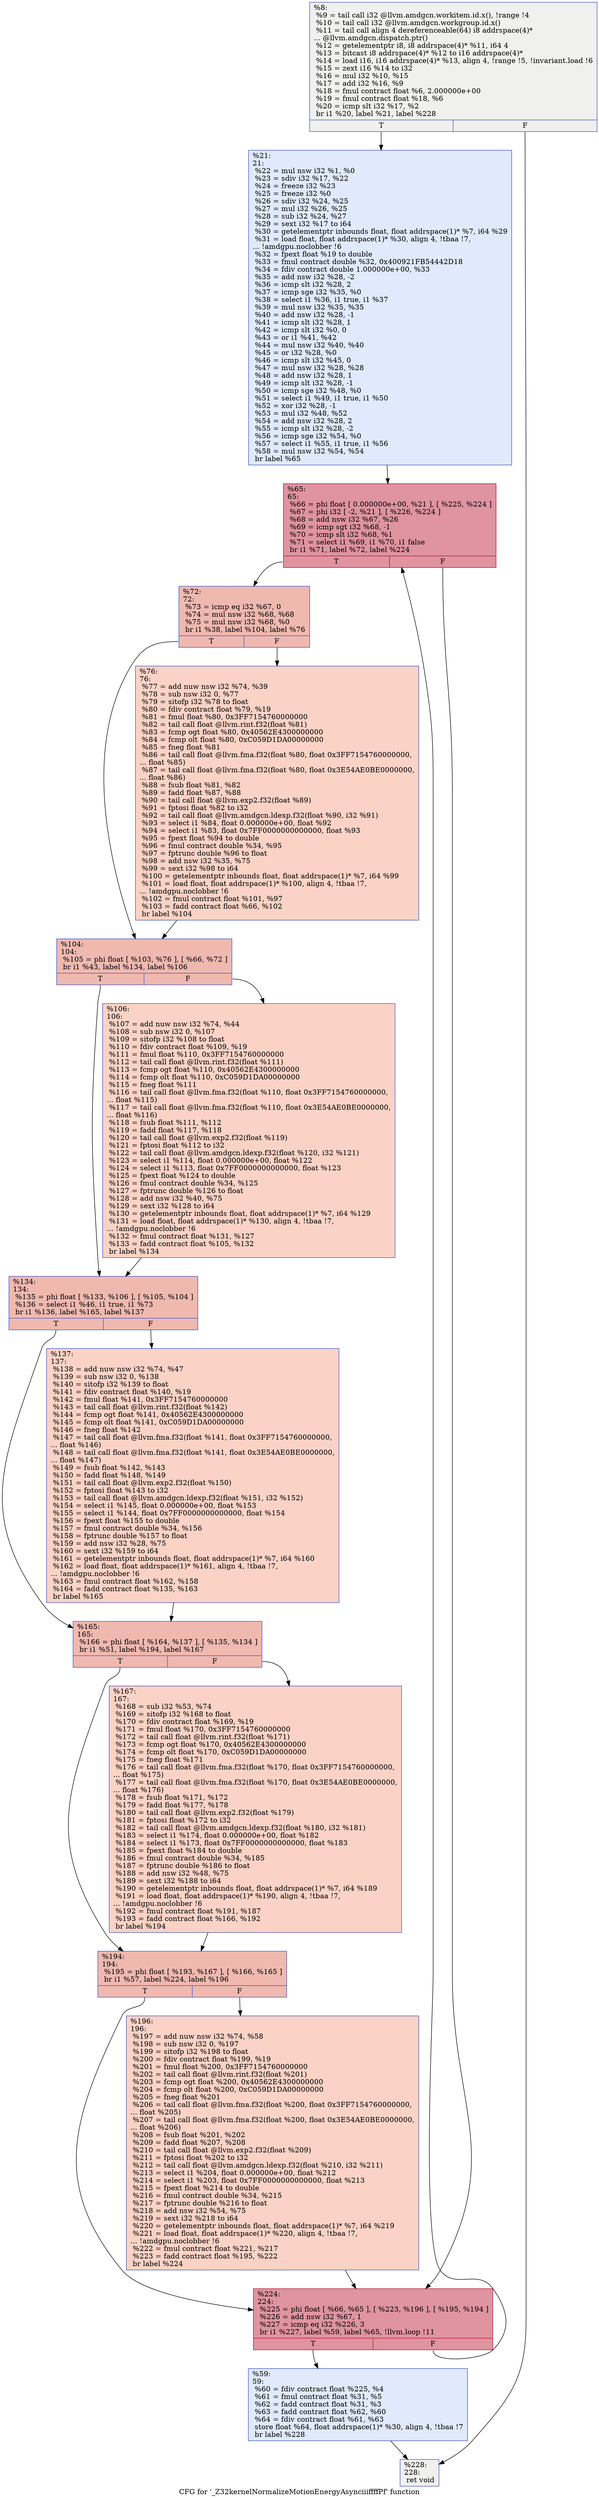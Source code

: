 digraph "CFG for '_Z32kernelNormalizeMotionEnergyAsynciiiffffPf' function" {
	label="CFG for '_Z32kernelNormalizeMotionEnergyAsynciiiffffPf' function";

	Node0x6196890 [shape=record,color="#3d50c3ff", style=filled, fillcolor="#dedcdb70",label="{%8:\l  %9 = tail call i32 @llvm.amdgcn.workitem.id.x(), !range !4\l  %10 = tail call i32 @llvm.amdgcn.workgroup.id.x()\l  %11 = tail call align 4 dereferenceable(64) i8 addrspace(4)*\l... @llvm.amdgcn.dispatch.ptr()\l  %12 = getelementptr i8, i8 addrspace(4)* %11, i64 4\l  %13 = bitcast i8 addrspace(4)* %12 to i16 addrspace(4)*\l  %14 = load i16, i16 addrspace(4)* %13, align 4, !range !5, !invariant.load !6\l  %15 = zext i16 %14 to i32\l  %16 = mul i32 %10, %15\l  %17 = add i32 %16, %9\l  %18 = fmul contract float %6, 2.000000e+00\l  %19 = fmul contract float %18, %6\l  %20 = icmp slt i32 %17, %2\l  br i1 %20, label %21, label %228\l|{<s0>T|<s1>F}}"];
	Node0x6196890:s0 -> Node0x6199370;
	Node0x6196890:s1 -> Node0x6199400;
	Node0x6199370 [shape=record,color="#3d50c3ff", style=filled, fillcolor="#b9d0f970",label="{%21:\l21:                                               \l  %22 = mul nsw i32 %1, %0\l  %23 = sdiv i32 %17, %22\l  %24 = freeze i32 %23\l  %25 = freeze i32 %0\l  %26 = sdiv i32 %24, %25\l  %27 = mul i32 %26, %25\l  %28 = sub i32 %24, %27\l  %29 = sext i32 %17 to i64\l  %30 = getelementptr inbounds float, float addrspace(1)* %7, i64 %29\l  %31 = load float, float addrspace(1)* %30, align 4, !tbaa !7,\l... !amdgpu.noclobber !6\l  %32 = fpext float %19 to double\l  %33 = fmul contract double %32, 0x400921FB54442D18\l  %34 = fdiv contract double 1.000000e+00, %33\l  %35 = add nsw i32 %28, -2\l  %36 = icmp slt i32 %28, 2\l  %37 = icmp sge i32 %35, %0\l  %38 = select i1 %36, i1 true, i1 %37\l  %39 = mul nsw i32 %35, %35\l  %40 = add nsw i32 %28, -1\l  %41 = icmp slt i32 %28, 1\l  %42 = icmp slt i32 %0, 0\l  %43 = or i1 %41, %42\l  %44 = mul nsw i32 %40, %40\l  %45 = or i32 %28, %0\l  %46 = icmp slt i32 %45, 0\l  %47 = mul nsw i32 %28, %28\l  %48 = add nsw i32 %28, 1\l  %49 = icmp slt i32 %28, -1\l  %50 = icmp sge i32 %48, %0\l  %51 = select i1 %49, i1 true, i1 %50\l  %52 = xor i32 %28, -1\l  %53 = mul i32 %48, %52\l  %54 = add nsw i32 %28, 2\l  %55 = icmp slt i32 %28, -2\l  %56 = icmp sge i32 %54, %0\l  %57 = select i1 %55, i1 true, i1 %56\l  %58 = mul nsw i32 %54, %54\l  br label %65\l}"];
	Node0x6199370 -> Node0x619b3e0;
	Node0x619b4e0 [shape=record,color="#3d50c3ff", style=filled, fillcolor="#b9d0f970",label="{%59:\l59:                                               \l  %60 = fdiv contract float %225, %4\l  %61 = fmul contract float %31, %5\l  %62 = fadd contract float %31, %3\l  %63 = fadd contract float %62, %60\l  %64 = fdiv contract float %61, %63\l  store float %64, float addrspace(1)* %30, align 4, !tbaa !7\l  br label %228\l}"];
	Node0x619b4e0 -> Node0x6199400;
	Node0x619b3e0 [shape=record,color="#b70d28ff", style=filled, fillcolor="#b70d2870",label="{%65:\l65:                                               \l  %66 = phi float [ 0.000000e+00, %21 ], [ %225, %224 ]\l  %67 = phi i32 [ -2, %21 ], [ %226, %224 ]\l  %68 = add nsw i32 %67, %26\l  %69 = icmp sgt i32 %68, -1\l  %70 = icmp slt i32 %68, %1\l  %71 = select i1 %69, i1 %70, i1 false\l  br i1 %71, label %72, label %224\l|{<s0>T|<s1>F}}"];
	Node0x619b3e0:s0 -> Node0x619c670;
	Node0x619b3e0:s1 -> Node0x619a370;
	Node0x619c670 [shape=record,color="#3d50c3ff", style=filled, fillcolor="#de614d70",label="{%72:\l72:                                               \l  %73 = icmp eq i32 %67, 0\l  %74 = mul nsw i32 %68, %68\l  %75 = mul nsw i32 %68, %0\l  br i1 %38, label %104, label %76\l|{<s0>T|<s1>F}}"];
	Node0x619c670:s0 -> Node0x619c960;
	Node0x619c670:s1 -> Node0x619c9b0;
	Node0x619c9b0 [shape=record,color="#3d50c3ff", style=filled, fillcolor="#f59c7d70",label="{%76:\l76:                                               \l  %77 = add nuw nsw i32 %74, %39\l  %78 = sub nsw i32 0, %77\l  %79 = sitofp i32 %78 to float\l  %80 = fdiv contract float %79, %19\l  %81 = fmul float %80, 0x3FF7154760000000\l  %82 = tail call float @llvm.rint.f32(float %81)\l  %83 = fcmp ogt float %80, 0x40562E4300000000\l  %84 = fcmp olt float %80, 0xC059D1DA00000000\l  %85 = fneg float %81\l  %86 = tail call float @llvm.fma.f32(float %80, float 0x3FF7154760000000,\l... float %85)\l  %87 = tail call float @llvm.fma.f32(float %80, float 0x3E54AE0BE0000000,\l... float %86)\l  %88 = fsub float %81, %82\l  %89 = fadd float %87, %88\l  %90 = tail call float @llvm.exp2.f32(float %89)\l  %91 = fptosi float %82 to i32\l  %92 = tail call float @llvm.amdgcn.ldexp.f32(float %90, i32 %91)\l  %93 = select i1 %84, float 0.000000e+00, float %92\l  %94 = select i1 %83, float 0x7FF0000000000000, float %93\l  %95 = fpext float %94 to double\l  %96 = fmul contract double %34, %95\l  %97 = fptrunc double %96 to float\l  %98 = add nsw i32 %35, %75\l  %99 = sext i32 %98 to i64\l  %100 = getelementptr inbounds float, float addrspace(1)* %7, i64 %99\l  %101 = load float, float addrspace(1)* %100, align 4, !tbaa !7,\l... !amdgpu.noclobber !6\l  %102 = fmul contract float %101, %97\l  %103 = fadd contract float %66, %102\l  br label %104\l}"];
	Node0x619c9b0 -> Node0x619c960;
	Node0x619c960 [shape=record,color="#3d50c3ff", style=filled, fillcolor="#de614d70",label="{%104:\l104:                                              \l  %105 = phi float [ %103, %76 ], [ %66, %72 ]\l  br i1 %43, label %134, label %106\l|{<s0>T|<s1>F}}"];
	Node0x619c960:s0 -> Node0x619e3c0;
	Node0x619c960:s1 -> Node0x619e410;
	Node0x619e410 [shape=record,color="#3d50c3ff", style=filled, fillcolor="#f59c7d70",label="{%106:\l106:                                              \l  %107 = add nuw nsw i32 %74, %44\l  %108 = sub nsw i32 0, %107\l  %109 = sitofp i32 %108 to float\l  %110 = fdiv contract float %109, %19\l  %111 = fmul float %110, 0x3FF7154760000000\l  %112 = tail call float @llvm.rint.f32(float %111)\l  %113 = fcmp ogt float %110, 0x40562E4300000000\l  %114 = fcmp olt float %110, 0xC059D1DA00000000\l  %115 = fneg float %111\l  %116 = tail call float @llvm.fma.f32(float %110, float 0x3FF7154760000000,\l... float %115)\l  %117 = tail call float @llvm.fma.f32(float %110, float 0x3E54AE0BE0000000,\l... float %116)\l  %118 = fsub float %111, %112\l  %119 = fadd float %117, %118\l  %120 = tail call float @llvm.exp2.f32(float %119)\l  %121 = fptosi float %112 to i32\l  %122 = tail call float @llvm.amdgcn.ldexp.f32(float %120, i32 %121)\l  %123 = select i1 %114, float 0.000000e+00, float %122\l  %124 = select i1 %113, float 0x7FF0000000000000, float %123\l  %125 = fpext float %124 to double\l  %126 = fmul contract double %34, %125\l  %127 = fptrunc double %126 to float\l  %128 = add nsw i32 %40, %75\l  %129 = sext i32 %128 to i64\l  %130 = getelementptr inbounds float, float addrspace(1)* %7, i64 %129\l  %131 = load float, float addrspace(1)* %130, align 4, !tbaa !7,\l... !amdgpu.noclobber !6\l  %132 = fmul contract float %131, %127\l  %133 = fadd contract float %105, %132\l  br label %134\l}"];
	Node0x619e410 -> Node0x619e3c0;
	Node0x619e3c0 [shape=record,color="#3d50c3ff", style=filled, fillcolor="#de614d70",label="{%134:\l134:                                              \l  %135 = phi float [ %133, %106 ], [ %105, %104 ]\l  %136 = select i1 %46, i1 true, i1 %73\l  br i1 %136, label %165, label %137\l|{<s0>T|<s1>F}}"];
	Node0x619e3c0:s0 -> Node0x619fc30;
	Node0x619e3c0:s1 -> Node0x619fc80;
	Node0x619fc80 [shape=record,color="#3d50c3ff", style=filled, fillcolor="#f59c7d70",label="{%137:\l137:                                              \l  %138 = add nuw nsw i32 %74, %47\l  %139 = sub nsw i32 0, %138\l  %140 = sitofp i32 %139 to float\l  %141 = fdiv contract float %140, %19\l  %142 = fmul float %141, 0x3FF7154760000000\l  %143 = tail call float @llvm.rint.f32(float %142)\l  %144 = fcmp ogt float %141, 0x40562E4300000000\l  %145 = fcmp olt float %141, 0xC059D1DA00000000\l  %146 = fneg float %142\l  %147 = tail call float @llvm.fma.f32(float %141, float 0x3FF7154760000000,\l... float %146)\l  %148 = tail call float @llvm.fma.f32(float %141, float 0x3E54AE0BE0000000,\l... float %147)\l  %149 = fsub float %142, %143\l  %150 = fadd float %148, %149\l  %151 = tail call float @llvm.exp2.f32(float %150)\l  %152 = fptosi float %143 to i32\l  %153 = tail call float @llvm.amdgcn.ldexp.f32(float %151, i32 %152)\l  %154 = select i1 %145, float 0.000000e+00, float %153\l  %155 = select i1 %144, float 0x7FF0000000000000, float %154\l  %156 = fpext float %155 to double\l  %157 = fmul contract double %34, %156\l  %158 = fptrunc double %157 to float\l  %159 = add nsw i32 %28, %75\l  %160 = sext i32 %159 to i64\l  %161 = getelementptr inbounds float, float addrspace(1)* %7, i64 %160\l  %162 = load float, float addrspace(1)* %161, align 4, !tbaa !7,\l... !amdgpu.noclobber !6\l  %163 = fmul contract float %162, %158\l  %164 = fadd contract float %135, %163\l  br label %165\l}"];
	Node0x619fc80 -> Node0x619fc30;
	Node0x619fc30 [shape=record,color="#3d50c3ff", style=filled, fillcolor="#de614d70",label="{%165:\l165:                                              \l  %166 = phi float [ %164, %137 ], [ %135, %134 ]\l  br i1 %51, label %194, label %167\l|{<s0>T|<s1>F}}"];
	Node0x619fc30:s0 -> Node0x61a1000;
	Node0x619fc30:s1 -> Node0x61a1050;
	Node0x61a1050 [shape=record,color="#3d50c3ff", style=filled, fillcolor="#f59c7d70",label="{%167:\l167:                                              \l  %168 = sub i32 %53, %74\l  %169 = sitofp i32 %168 to float\l  %170 = fdiv contract float %169, %19\l  %171 = fmul float %170, 0x3FF7154760000000\l  %172 = tail call float @llvm.rint.f32(float %171)\l  %173 = fcmp ogt float %170, 0x40562E4300000000\l  %174 = fcmp olt float %170, 0xC059D1DA00000000\l  %175 = fneg float %171\l  %176 = tail call float @llvm.fma.f32(float %170, float 0x3FF7154760000000,\l... float %175)\l  %177 = tail call float @llvm.fma.f32(float %170, float 0x3E54AE0BE0000000,\l... float %176)\l  %178 = fsub float %171, %172\l  %179 = fadd float %177, %178\l  %180 = tail call float @llvm.exp2.f32(float %179)\l  %181 = fptosi float %172 to i32\l  %182 = tail call float @llvm.amdgcn.ldexp.f32(float %180, i32 %181)\l  %183 = select i1 %174, float 0.000000e+00, float %182\l  %184 = select i1 %173, float 0x7FF0000000000000, float %183\l  %185 = fpext float %184 to double\l  %186 = fmul contract double %34, %185\l  %187 = fptrunc double %186 to float\l  %188 = add nsw i32 %48, %75\l  %189 = sext i32 %188 to i64\l  %190 = getelementptr inbounds float, float addrspace(1)* %7, i64 %189\l  %191 = load float, float addrspace(1)* %190, align 4, !tbaa !7,\l... !amdgpu.noclobber !6\l  %192 = fmul contract float %191, %187\l  %193 = fadd contract float %166, %192\l  br label %194\l}"];
	Node0x61a1050 -> Node0x61a1000;
	Node0x61a1000 [shape=record,color="#3d50c3ff", style=filled, fillcolor="#de614d70",label="{%194:\l194:                                              \l  %195 = phi float [ %193, %167 ], [ %166, %165 ]\l  br i1 %57, label %224, label %196\l|{<s0>T|<s1>F}}"];
	Node0x61a1000:s0 -> Node0x619a370;
	Node0x61a1000:s1 -> Node0x61a2340;
	Node0x61a2340 [shape=record,color="#3d50c3ff", style=filled, fillcolor="#f59c7d70",label="{%196:\l196:                                              \l  %197 = add nuw nsw i32 %74, %58\l  %198 = sub nsw i32 0, %197\l  %199 = sitofp i32 %198 to float\l  %200 = fdiv contract float %199, %19\l  %201 = fmul float %200, 0x3FF7154760000000\l  %202 = tail call float @llvm.rint.f32(float %201)\l  %203 = fcmp ogt float %200, 0x40562E4300000000\l  %204 = fcmp olt float %200, 0xC059D1DA00000000\l  %205 = fneg float %201\l  %206 = tail call float @llvm.fma.f32(float %200, float 0x3FF7154760000000,\l... float %205)\l  %207 = tail call float @llvm.fma.f32(float %200, float 0x3E54AE0BE0000000,\l... float %206)\l  %208 = fsub float %201, %202\l  %209 = fadd float %207, %208\l  %210 = tail call float @llvm.exp2.f32(float %209)\l  %211 = fptosi float %202 to i32\l  %212 = tail call float @llvm.amdgcn.ldexp.f32(float %210, i32 %211)\l  %213 = select i1 %204, float 0.000000e+00, float %212\l  %214 = select i1 %203, float 0x7FF0000000000000, float %213\l  %215 = fpext float %214 to double\l  %216 = fmul contract double %34, %215\l  %217 = fptrunc double %216 to float\l  %218 = add nsw i32 %54, %75\l  %219 = sext i32 %218 to i64\l  %220 = getelementptr inbounds float, float addrspace(1)* %7, i64 %219\l  %221 = load float, float addrspace(1)* %220, align 4, !tbaa !7,\l... !amdgpu.noclobber !6\l  %222 = fmul contract float %221, %217\l  %223 = fadd contract float %195, %222\l  br label %224\l}"];
	Node0x61a2340 -> Node0x619a370;
	Node0x619a370 [shape=record,color="#b70d28ff", style=filled, fillcolor="#b70d2870",label="{%224:\l224:                                              \l  %225 = phi float [ %66, %65 ], [ %223, %196 ], [ %195, %194 ]\l  %226 = add nsw i32 %67, 1\l  %227 = icmp eq i32 %226, 3\l  br i1 %227, label %59, label %65, !llvm.loop !11\l|{<s0>T|<s1>F}}"];
	Node0x619a370:s0 -> Node0x619b4e0;
	Node0x619a370:s1 -> Node0x619b3e0;
	Node0x6199400 [shape=record,color="#3d50c3ff", style=filled, fillcolor="#dedcdb70",label="{%228:\l228:                                              \l  ret void\l}"];
}
